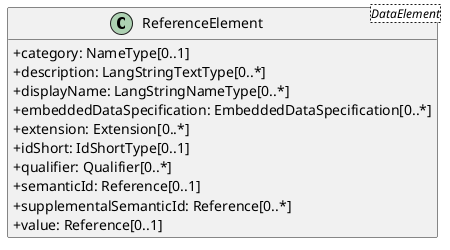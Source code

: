 @startuml
skinparam classAttributeIconSize 0
hide methods

class ReferenceElement<DataElement> {
  +category: NameType[0..1] 
  +description: LangStringTextType[0..*] 
  +displayName: LangStringNameType[0..*] 
  +embeddedDataSpecification: EmbeddedDataSpecification[0..*] 
  +extension: Extension[0..*] 
  +idShort: IdShortType[0..1] 
  +qualifier: Qualifier[0..*] 
  +semanticId: Reference[0..1] 
  +supplementalSemanticId: Reference[0..*] 
  +value: Reference[0..1] 
}
@enduml